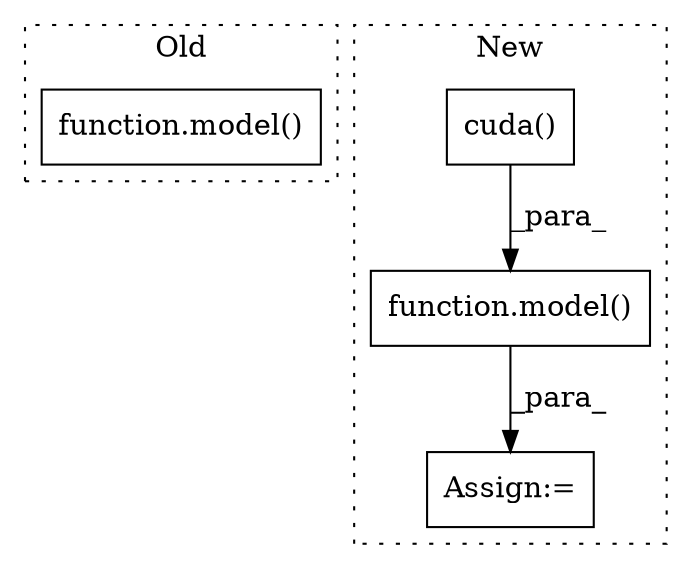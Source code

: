 digraph G {
subgraph cluster0 {
1 [label="function.model()" a="75" s="1526,1537" l="6,1" shape="box"];
label = "Old";
style="dotted";
}
subgraph cluster1 {
2 [label="cuda()" a="75" s="1658" l="47" shape="box"];
3 [label="function.model()" a="75" s="1727,1746" l="6,1" shape="box"];
4 [label="Assign:=" a="68" s="1724" l="3" shape="box"];
label = "New";
style="dotted";
}
2 -> 3 [label="_para_"];
3 -> 4 [label="_para_"];
}